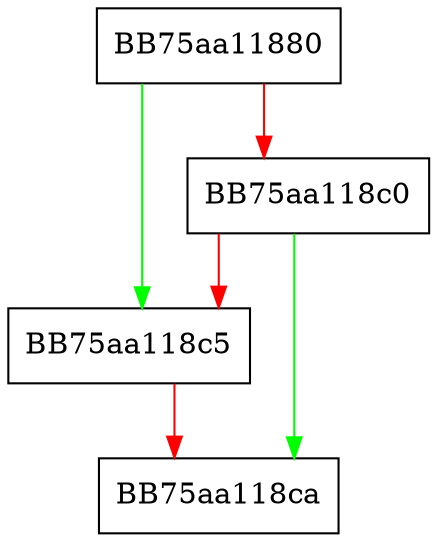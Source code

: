digraph RpfAPI_VFS_Read {
  node [shape="box"];
  graph [splines=ortho];
  BB75aa11880 -> BB75aa118c5 [color="green"];
  BB75aa11880 -> BB75aa118c0 [color="red"];
  BB75aa118c0 -> BB75aa118ca [color="green"];
  BB75aa118c0 -> BB75aa118c5 [color="red"];
  BB75aa118c5 -> BB75aa118ca [color="red"];
}